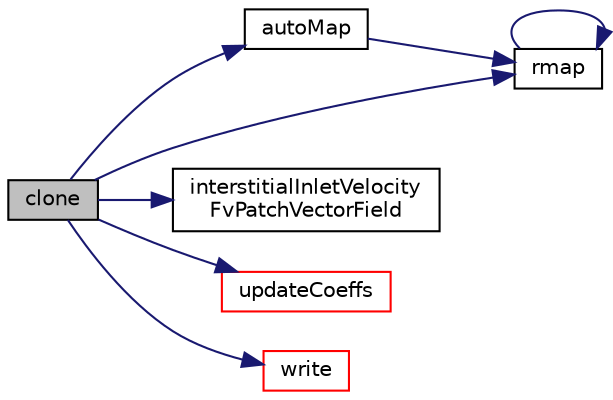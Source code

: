 digraph "clone"
{
  bgcolor="transparent";
  edge [fontname="Helvetica",fontsize="10",labelfontname="Helvetica",labelfontsize="10"];
  node [fontname="Helvetica",fontsize="10",shape=record];
  rankdir="LR";
  Node22 [label="clone",height=0.2,width=0.4,color="black", fillcolor="grey75", style="filled", fontcolor="black"];
  Node22 -> Node23 [color="midnightblue",fontsize="10",style="solid",fontname="Helvetica"];
  Node23 [label="autoMap",height=0.2,width=0.4,color="black",URL="$a22953.html#a0ab0c43ce90d756c88dd81e3d0a9eef5",tooltip="Map (and resize as needed) from self given a mapping object. "];
  Node23 -> Node24 [color="midnightblue",fontsize="10",style="solid",fontname="Helvetica"];
  Node24 [label="rmap",height=0.2,width=0.4,color="black",URL="$a22953.html#a4fe41b169c41bfcd4311c1d1e27a96ed",tooltip="Reverse map the given fvPatchField onto this fvPatchField. "];
  Node24 -> Node24 [color="midnightblue",fontsize="10",style="solid",fontname="Helvetica"];
  Node22 -> Node25 [color="midnightblue",fontsize="10",style="solid",fontname="Helvetica"];
  Node25 [label="interstitialInletVelocity\lFvPatchVectorField",height=0.2,width=0.4,color="black",URL="$a22953.html#ae07403272c003e96cf013c503944cf03",tooltip="Construct from patch and internal field. "];
  Node22 -> Node24 [color="midnightblue",fontsize="10",style="solid",fontname="Helvetica"];
  Node22 -> Node26 [color="midnightblue",fontsize="10",style="solid",fontname="Helvetica"];
  Node26 [label="updateCoeffs",height=0.2,width=0.4,color="red",URL="$a22953.html#a7e24eafac629d3733181cd942d4c902f",tooltip="Update the coefficients associated with the patch field. "];
  Node22 -> Node28 [color="midnightblue",fontsize="10",style="solid",fontname="Helvetica"];
  Node28 [label="write",height=0.2,width=0.4,color="red",URL="$a22953.html#a293fdfec8bdfbd5c3913ab4c9f3454ff",tooltip="Write. "];
}
